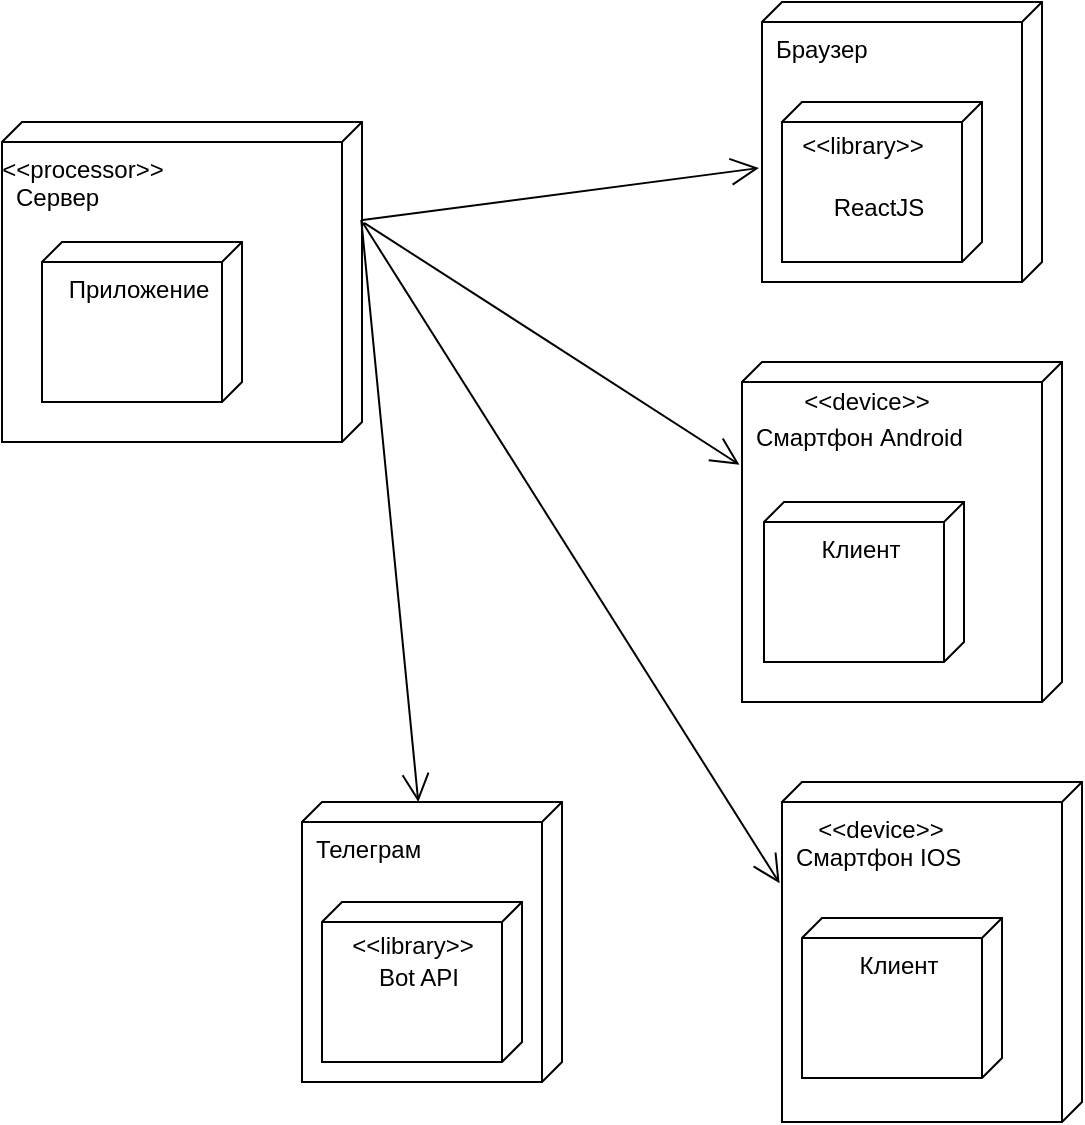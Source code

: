 <mxfile version="15.8.2" type="google"><diagram id="nuttA7dS_v4CtfVMFwS1" name="Page-1"><mxGraphModel dx="883" dy="379" grid="1" gridSize="10" guides="1" tooltips="1" connect="1" arrows="1" fold="1" page="1" pageScale="1" pageWidth="1654" pageHeight="2336" math="0" shadow="0"><root><mxCell id="0"/><mxCell id="1" parent="0"/><mxCell id="URWnqagqYi7xi4vBxF5c-4" value="&lt;br&gt;Сервер" style="verticalAlign=top;align=left;shape=cube;size=10;direction=south;fontStyle=0;html=1;boundedLbl=1;spacingLeft=5;" vertex="1" parent="1"><mxGeometry x="80" y="90" width="180" height="160" as="geometry"/></mxCell><mxCell id="URWnqagqYi7xi4vBxF5c-5" value="Приложение" style="verticalAlign=top;align=center;shape=cube;size=10;direction=south;html=1;boundedLbl=1;spacingLeft=5;" vertex="1" parent="URWnqagqYi7xi4vBxF5c-4"><mxGeometry width="100" height="80" relative="1" as="geometry"><mxPoint x="20" y="60" as="offset"/></mxGeometry></mxCell><mxCell id="URWnqagqYi7xi4vBxF5c-30" value="&amp;lt;&amp;lt;processor&amp;gt;&amp;gt;" style="text;html=1;align=center;" vertex="1" parent="URWnqagqYi7xi4vBxF5c-4"><mxGeometry x="10" y="10" width="60" height="22.5" as="geometry"/></mxCell><mxCell id="URWnqagqYi7xi4vBxF5c-6" value="Браузер" style="verticalAlign=top;align=left;shape=cube;size=10;direction=south;fontStyle=0;html=1;boundedLbl=1;spacingLeft=5;" vertex="1" parent="1"><mxGeometry x="460" y="30" width="140" height="140" as="geometry"/></mxCell><mxCell id="URWnqagqYi7xi4vBxF5c-7" value="&lt;br&gt;&lt;br&gt;ReactJS" style="verticalAlign=top;align=center;shape=cube;size=10;direction=south;html=1;boundedLbl=1;spacingLeft=5;" vertex="1" parent="URWnqagqYi7xi4vBxF5c-6"><mxGeometry width="100" height="80" relative="1" as="geometry"><mxPoint x="10" y="50" as="offset"/></mxGeometry></mxCell><mxCell id="URWnqagqYi7xi4vBxF5c-14" value="&amp;lt;&amp;lt;library&amp;gt;&amp;gt;" style="text;html=1;align=center;" vertex="1" parent="URWnqagqYi7xi4vBxF5c-6"><mxGeometry x="19.997" y="57.5" width="60" height="25" as="geometry"/></mxCell><mxCell id="URWnqagqYi7xi4vBxF5c-8" value="&lt;br&gt;Смартфон Android" style="verticalAlign=top;align=left;shape=cube;size=10;direction=south;fontStyle=0;html=1;boundedLbl=1;spacingLeft=5;" vertex="1" parent="1"><mxGeometry x="450" y="210" width="160" height="170" as="geometry"/></mxCell><mxCell id="URWnqagqYi7xi4vBxF5c-9" value="Клиент" style="verticalAlign=top;align=center;shape=cube;size=10;direction=south;html=1;boundedLbl=1;spacingLeft=5;" vertex="1" parent="URWnqagqYi7xi4vBxF5c-8"><mxGeometry width="100" height="80" relative="1" as="geometry"><mxPoint x="11" y="70" as="offset"/></mxGeometry></mxCell><mxCell id="URWnqagqYi7xi4vBxF5c-21" value="&amp;lt;&amp;lt;device&amp;gt;&amp;gt;" style="text;html=1;align=center;" vertex="1" parent="URWnqagqYi7xi4vBxF5c-8"><mxGeometry x="12.308" y="6.071" width="98.462" height="30.357" as="geometry"/></mxCell><mxCell id="URWnqagqYi7xi4vBxF5c-10" value="&lt;span style=&quot;color: rgba(0 , 0 , 0 , 0) ; font-family: monospace ; font-size: 0px&quot;&gt;%3CmxGraphModel%3E%3Croot%3E%3CmxCell%20id%3D%220%22%2F%3E%3CmxCell%20id%3D%221%22%20parent%3D%220%22%2F%3E%3CmxCell%20id%3D%222%22%20value%3D%22%26lt%3Bbr%26gt%3B%D0%A1%D0%BC%D0%B0%D1%80%D1%82%D1%84%D0%BE%D0%BD%20Android%22%20style%3D%22verticalAlign%3Dtop%3Balign%3Dleft%3Bshape%3Dcube%3Bsize%3D10%3Bdirection%3Dsouth%3BfontStyle%3D0%3Bhtml%3D1%3BboundedLbl%3D1%3BspacingLeft%3D5%3B%22%20vertex%3D%221%22%20parent%3D%221%22%3E%3CmxGeometry%20x%3D%22450%22%20y%3D%22210%22%20width%3D%22160%22%20height%3D%22170%22%20as%3D%22geometry%22%2F%3E%3C%2FmxCell%3E%3CmxCell%20id%3D%223%22%20value%3D%22%D0%9A%D0%BB%D0%B8%D0%B5%D0%BD%D1%82%22%20style%3D%22verticalAlign%3Dtop%3Balign%3Dcenter%3Bshape%3Dcube%3Bsize%3D10%3Bdirection%3Dsouth%3Bhtml%3D1%3BboundedLbl%3D1%3BspacingLeft%3D5%3B%22%20vertex%3D%221%22%20parent%3D%222%22%3E%3CmxGeometry%20width%3D%22100%22%20height%3D%2280%22%20relative%3D%221%22%20as%3D%22geometry%22%3E%3CmxPoint%20x%3D%2211%22%20y%3D%2270%22%20as%3D%22offset%22%2F%3E%3C%2FmxGeometry%3E%3C%2FmxCell%3E%3CmxCell%20id%3D%224%22%20value%3D%22%26amp%3Blt%3B%26amp%3Blt%3Bdevice%26amp%3Bgt%3B%26amp%3Bgt%3B%22%20style%3D%22text%3Bhtml%3D1%3Balign%3Dcenter%3B%22%20vertex%3D%221%22%20parent%3D%222%22%3E%3CmxGeometry%20x%3D%2212.308%22%20y%3D%226.071%22%20width%3D%2298.462%22%20height%3D%2230.357%22%20as%3D%22geometry%22%2F%3E%3C%2FmxCell%3E%3C%2Froot%3E%3C%2FmxGraphModel%3E&lt;/span&gt;&lt;br&gt;Смартфон IOS" style="verticalAlign=top;align=left;shape=cube;size=10;direction=south;fontStyle=0;html=1;boundedLbl=1;spacingLeft=5;" vertex="1" parent="1"><mxGeometry x="470" y="420" width="150" height="170" as="geometry"/></mxCell><mxCell id="URWnqagqYi7xi4vBxF5c-11" value="Клиент" style="verticalAlign=top;align=center;shape=cube;size=10;direction=south;html=1;boundedLbl=1;spacingLeft=5;" vertex="1" parent="URWnqagqYi7xi4vBxF5c-10"><mxGeometry width="100" height="80" relative="1" as="geometry"><mxPoint x="10" y="68" as="offset"/></mxGeometry></mxCell><mxCell id="URWnqagqYi7xi4vBxF5c-29" value="&amp;lt;&amp;lt;device&amp;gt;&amp;gt;" style="text;html=1;align=center;" vertex="1" parent="URWnqagqYi7xi4vBxF5c-10"><mxGeometry x="-0.002" y="10.001" width="98.462" height="30.357" as="geometry"/></mxCell><mxCell id="URWnqagqYi7xi4vBxF5c-12" value="Телеграм" style="verticalAlign=top;align=left;shape=cube;size=10;direction=south;fontStyle=0;html=1;boundedLbl=1;spacingLeft=5;" vertex="1" parent="1"><mxGeometry x="230" y="430" width="130" height="140" as="geometry"/></mxCell><mxCell id="URWnqagqYi7xi4vBxF5c-13" value="&lt;span style=&quot;color: rgba(0 , 0 , 0 , 0) ; font-family: monospace ; font-size: 0px&quot;&gt;%3CmxGraphModel%3E%3Croot%3E%3CmxCell%20id%3D%220%22%2F%3E%3CmxCell%20id%3D%221%22%20parent%3D%220%22%2F%3E%3CmxCell%20id%3D%222%22%20value%3D%22%26amp%3Blt%3B%26amp%3Blt%3Blibrary%26amp%3Bgt%3B%26amp%3Bgt%3B%22%20style%3D%22text%3Bhtml%3D1%3Balign%3Dcenter%3B%22%20vertex%3D%221%22%20parent%3D%221%22%3E%3CmxGeometry%20x%3D%22480%22%20y%3D%2287.5%22%20width%3D%2290%22%20height%3D%2225%22%20as%3D%22geometry%22%2F%3E%3C%2FmxCell%3E%3C%2Froot%3E%3C%2FmxGraphModel%3E&lt;/span&gt;&lt;span style=&quot;color: rgba(0 , 0 , 0 , 0) ; font-family: monospace ; font-size: 0px&quot;&gt;%3CmxGraphModel%3E%3Croot%3E%3CmxCell%20id%3D%220%22%2F%3E%3CmxCell%20id%3D%221%22%20parent%3D%220%22%2F%3E%3CmxCell%20id%3D%222%22%20value%3D%22%26amp%3Blt%3B%26amp%3Blt%3Blibrary%26amp%3Bgt%3B%26amp%3Bgt%3B%22%20style%3D%22text%3Bhtml%3D1%3Balign%3Dcenter%3B%22%20vertex%3D%221%22%20parent%3D%221%22%3E%3CmxGeometry%20x%3D%22480%22%20y%3D%2287.5%22%20width%3D%2290%22%20height%3D%2225%22%20as%3D%22geometry%22%2F%3E%3C%2FmxCell%3E%3C%2Froot%3E%3C%2FmxGraphModel%3E&lt;/span&gt;&lt;br&gt;Bot API" style="verticalAlign=top;align=center;shape=cube;size=10;direction=south;html=1;boundedLbl=1;spacingLeft=5;" vertex="1" parent="URWnqagqYi7xi4vBxF5c-12"><mxGeometry width="100" height="80" relative="1" as="geometry"><mxPoint x="10" y="50" as="offset"/></mxGeometry></mxCell><mxCell id="URWnqagqYi7xi4vBxF5c-15" value="&amp;lt;&amp;lt;library&amp;gt;&amp;gt;" style="text;html=1;align=center;" vertex="1" parent="URWnqagqYi7xi4vBxF5c-12"><mxGeometry x="10" y="57.5" width="90" height="25" as="geometry"/></mxCell><mxCell id="URWnqagqYi7xi4vBxF5c-17" value="" style="endArrow=open;endFill=1;endSize=12;html=1;rounded=0;exitX=0.306;exitY=-0.002;exitDx=0;exitDy=0;exitPerimeter=0;entryX=0.593;entryY=1.011;entryDx=0;entryDy=0;entryPerimeter=0;" edge="1" parent="1" source="URWnqagqYi7xi4vBxF5c-4" target="URWnqagqYi7xi4vBxF5c-6"><mxGeometry width="160" relative="1" as="geometry"><mxPoint x="350" y="320" as="sourcePoint"/><mxPoint x="510" y="320" as="targetPoint"/></mxGeometry></mxCell><mxCell id="URWnqagqYi7xi4vBxF5c-18" value="" style="endArrow=open;endFill=1;endSize=12;html=1;rounded=0;exitX=0.315;exitY=-0.006;exitDx=0;exitDy=0;exitPerimeter=0;entryX=0.302;entryY=1.008;entryDx=0;entryDy=0;entryPerimeter=0;" edge="1" parent="1" source="URWnqagqYi7xi4vBxF5c-4" target="URWnqagqYi7xi4vBxF5c-8"><mxGeometry width="160" relative="1" as="geometry"><mxPoint x="350" y="250" as="sourcePoint"/><mxPoint x="510" y="250" as="targetPoint"/></mxGeometry></mxCell><mxCell id="URWnqagqYi7xi4vBxF5c-19" value="" style="endArrow=open;endFill=1;endSize=12;html=1;rounded=0;exitX=0.315;exitY=-0.002;exitDx=0;exitDy=0;exitPerimeter=0;entryX=0.298;entryY=1.008;entryDx=0;entryDy=0;entryPerimeter=0;" edge="1" parent="1" source="URWnqagqYi7xi4vBxF5c-4" target="URWnqagqYi7xi4vBxF5c-10"><mxGeometry width="160" relative="1" as="geometry"><mxPoint x="360" y="390" as="sourcePoint"/><mxPoint x="520" y="390" as="targetPoint"/></mxGeometry></mxCell><mxCell id="URWnqagqYi7xi4vBxF5c-20" value="" style="endArrow=open;endFill=1;endSize=12;html=1;rounded=0;exitX=0.306;exitY=0.002;exitDx=0;exitDy=0;exitPerimeter=0;" edge="1" parent="1" source="URWnqagqYi7xi4vBxF5c-4" target="URWnqagqYi7xi4vBxF5c-12"><mxGeometry width="160" relative="1" as="geometry"><mxPoint x="350" y="450" as="sourcePoint"/><mxPoint x="510" y="450" as="targetPoint"/></mxGeometry></mxCell></root></mxGraphModel></diagram></mxfile>